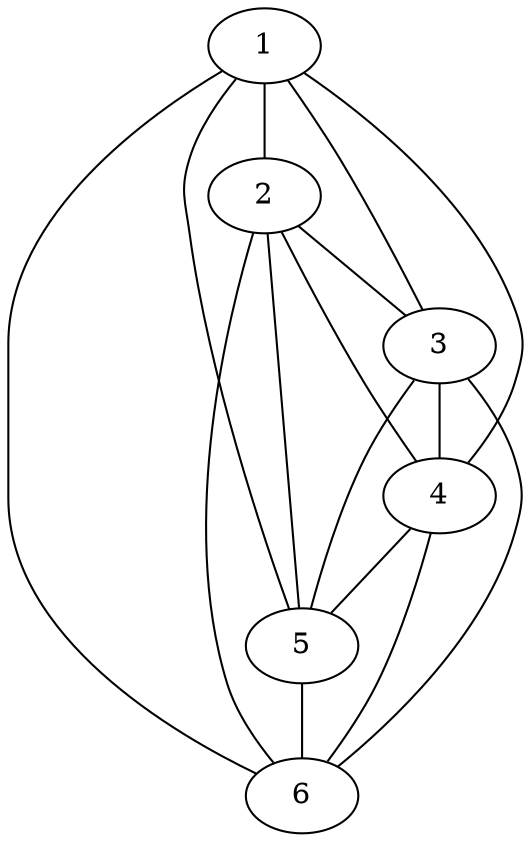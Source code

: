 graph{
"1";
"2";
"3";
"4";
"5";
"6";

"1" -- "2";
"1" -- "3";
"1" -- "4";
"1" -- "5";
"1" -- "6";
"2" -- "3";
"2" -- "4";
"2" -- "5";
"2" -- "6";
"3" -- "4";
"3" -- "5";
"3" -- "6";
"4" -- "5";
"4" -- "6";
"5" -- "6";
}
